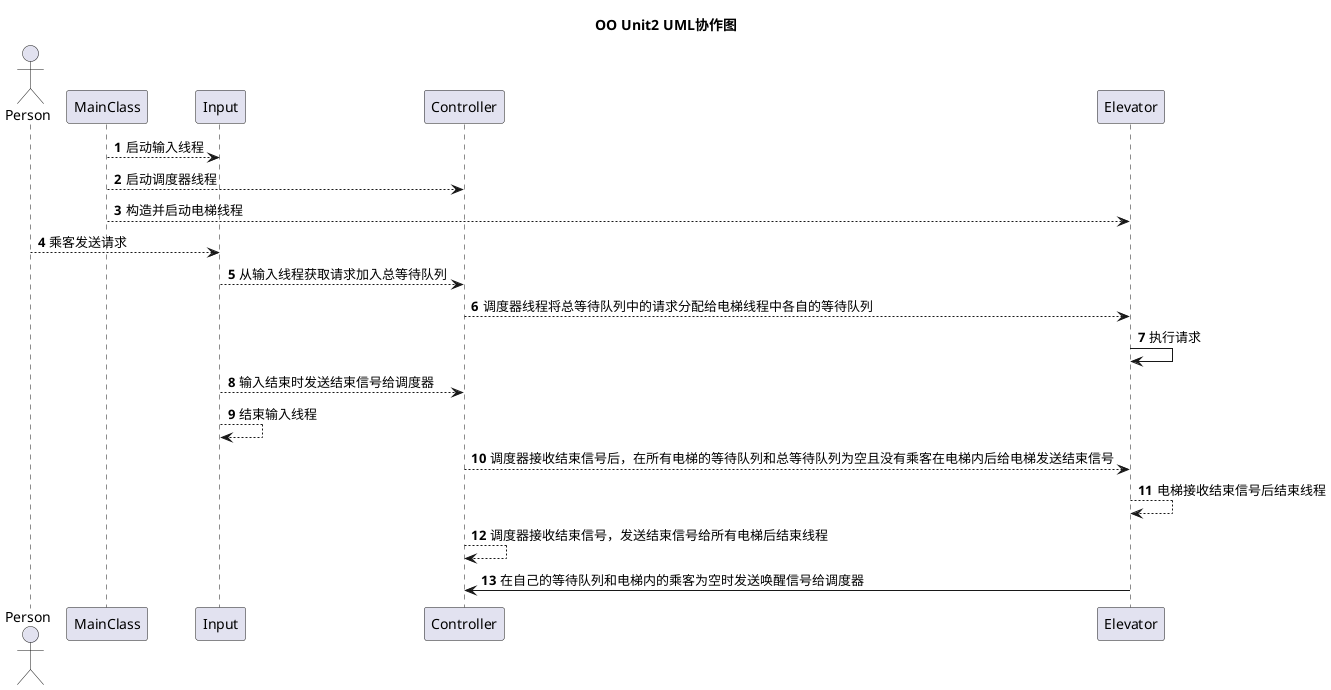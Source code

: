 @startuml
'https://plantuml.com/sequence-diagram
title OO Unit2 UML协作图

actor Person as person
participant "MainClass" as mainclass
participant "Input" as input
participant "Controller" as controller
participant "Elevator" as elevator

autonumber
mainclass --> input : 启动输入线程
mainclass --> controller : 启动调度器线程
mainclass --> elevator : 构造并启动电梯线程
person --> input : 乘客发送请求
input --> controller : 从输入线程获取请求加入总等待队列
controller --> elevator : 调度器线程将总等待队列中的请求分配给电梯线程中各自的等待队列
elevator -> elevator : 执行请求
input --> controller : 输入结束时发送结束信号给调度器
input --> input : 结束输入线程
controller --> elevator : 调度器接收结束信号后，在所有电梯的等待队列和总等待队列为空且没有乘客在电梯内后给电梯发送结束信号
elevator --> elevator : 电梯接收结束信号后结束线程
controller --> controller : 调度器接收结束信号，发送结束信号给所有电梯后结束线程
elevator -> controller : 在自己的等待队列和电梯内的乘客为空时发送唤醒信号给调度器

@enduml